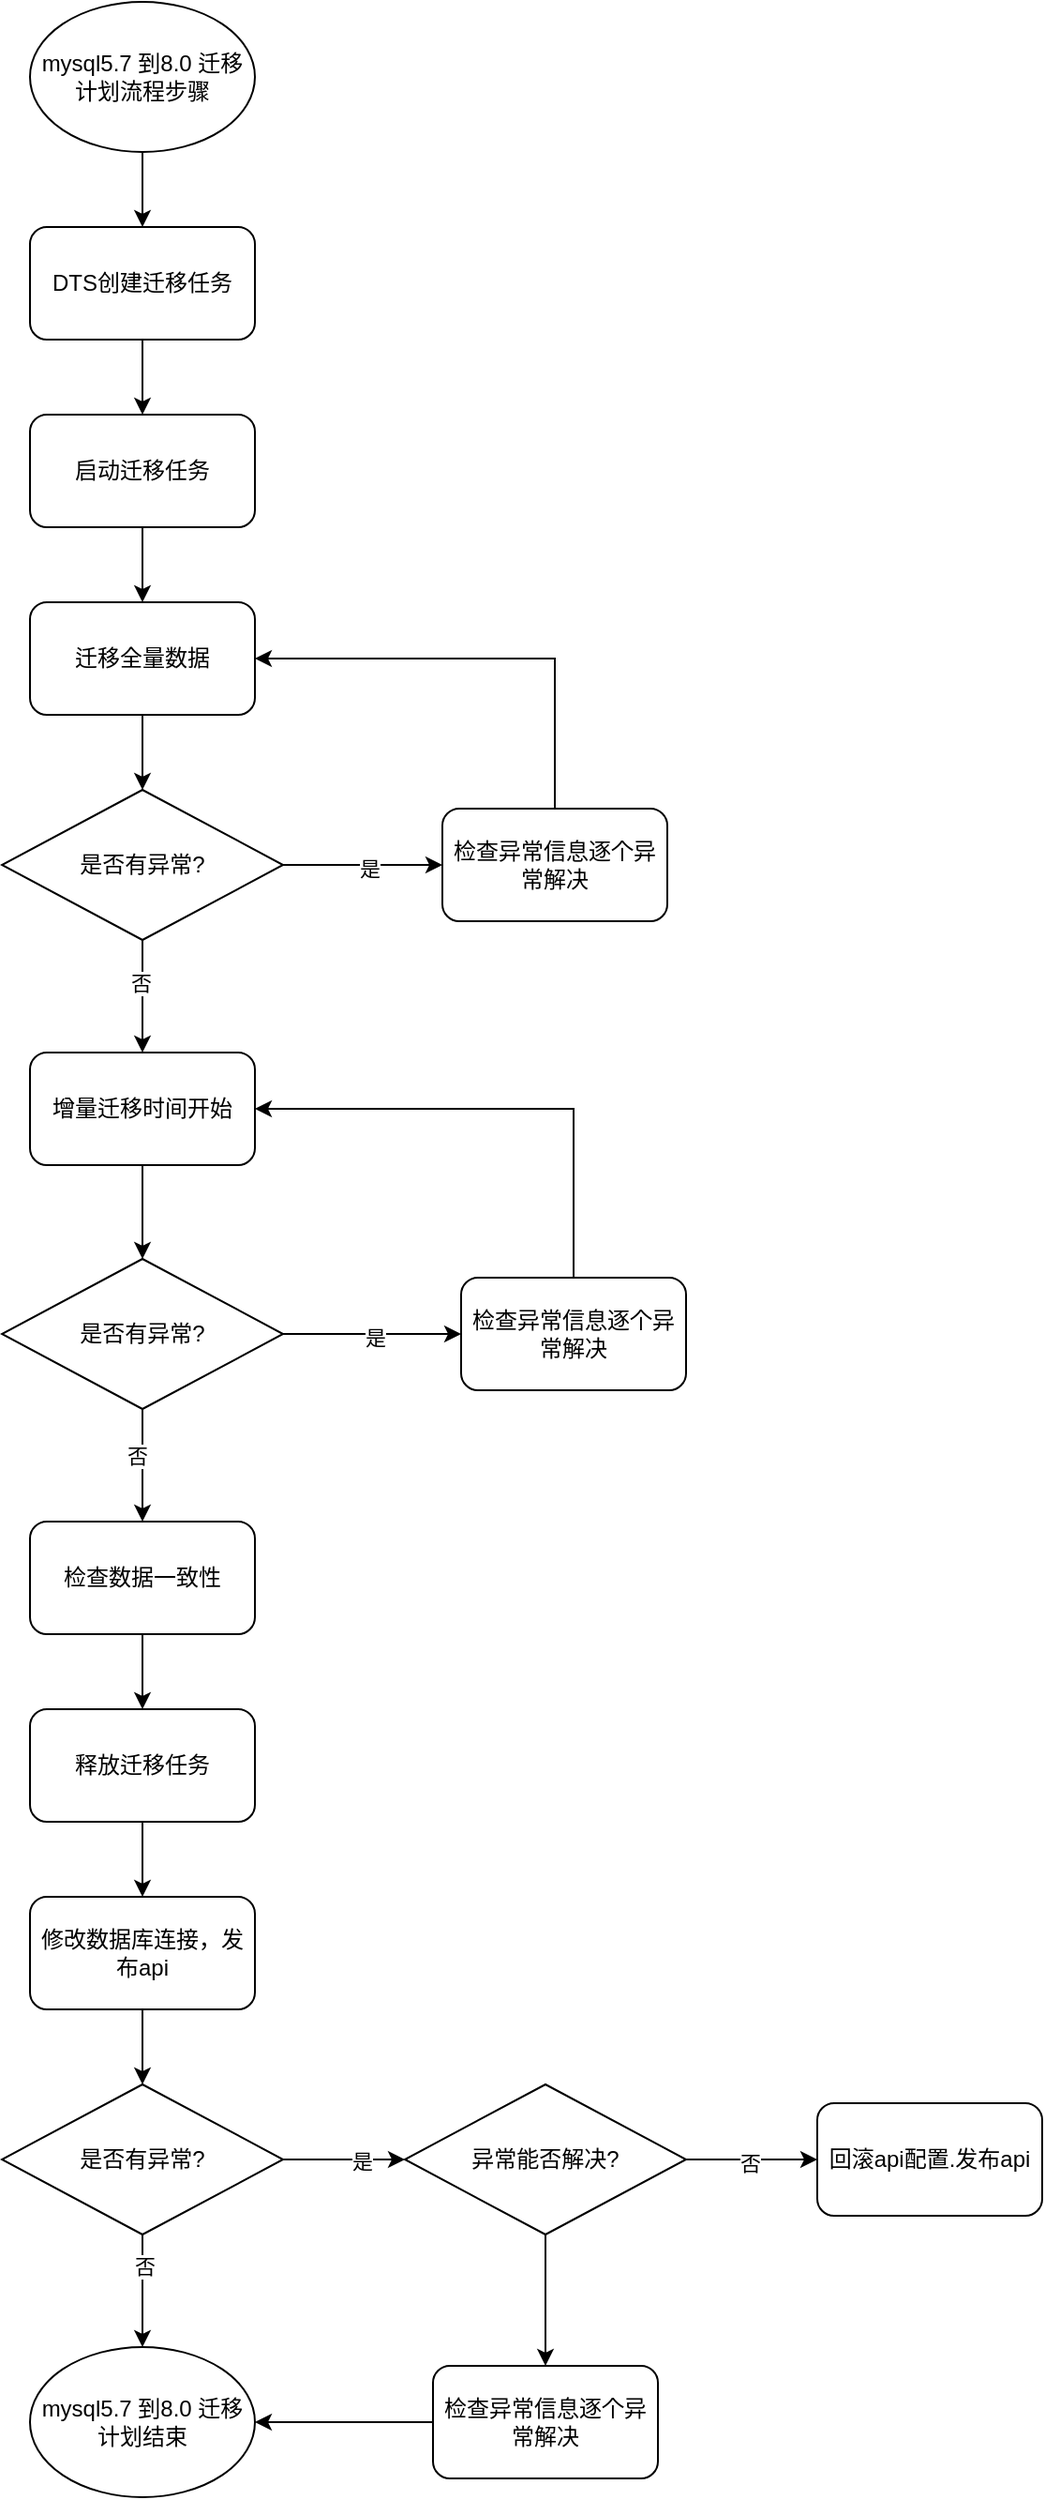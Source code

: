 <mxfile version="23.1.1" type="github">
  <diagram name="第 1 页" id="EISv82q6qKKozphU0Z3M">
    <mxGraphModel dx="1155" dy="1026" grid="1" gridSize="10" guides="1" tooltips="1" connect="1" arrows="1" fold="1" page="0" pageScale="1" pageWidth="827" pageHeight="1169" math="0" shadow="0">
      <root>
        <mxCell id="0" />
        <mxCell id="1" parent="0" />
        <mxCell id="MeYun6L2m2bf5LSQbMc_-10" style="edgeStyle=orthogonalEdgeStyle;rounded=0;orthogonalLoop=1;jettySize=auto;html=1;" edge="1" parent="1" source="MeYun6L2m2bf5LSQbMc_-1" target="MeYun6L2m2bf5LSQbMc_-2">
          <mxGeometry relative="1" as="geometry" />
        </mxCell>
        <mxCell id="MeYun6L2m2bf5LSQbMc_-1" value="mysql5.7 到8.0 迁移计划流程步骤" style="ellipse;whiteSpace=wrap;html=1;" vertex="1" parent="1">
          <mxGeometry x="100" y="-10" width="120" height="80" as="geometry" />
        </mxCell>
        <mxCell id="MeYun6L2m2bf5LSQbMc_-11" style="edgeStyle=orthogonalEdgeStyle;rounded=0;orthogonalLoop=1;jettySize=auto;html=1;" edge="1" parent="1" source="MeYun6L2m2bf5LSQbMc_-2" target="MeYun6L2m2bf5LSQbMc_-3">
          <mxGeometry relative="1" as="geometry" />
        </mxCell>
        <mxCell id="MeYun6L2m2bf5LSQbMc_-2" value="DTS创建迁移任务" style="rounded=1;whiteSpace=wrap;html=1;" vertex="1" parent="1">
          <mxGeometry x="100" y="110" width="120" height="60" as="geometry" />
        </mxCell>
        <mxCell id="MeYun6L2m2bf5LSQbMc_-12" style="edgeStyle=orthogonalEdgeStyle;rounded=0;orthogonalLoop=1;jettySize=auto;html=1;entryX=0.5;entryY=0;entryDx=0;entryDy=0;" edge="1" parent="1" source="MeYun6L2m2bf5LSQbMc_-3" target="MeYun6L2m2bf5LSQbMc_-4">
          <mxGeometry relative="1" as="geometry" />
        </mxCell>
        <mxCell id="MeYun6L2m2bf5LSQbMc_-3" value="启动迁移任务" style="rounded=1;whiteSpace=wrap;html=1;" vertex="1" parent="1">
          <mxGeometry x="100" y="210" width="120" height="60" as="geometry" />
        </mxCell>
        <mxCell id="MeYun6L2m2bf5LSQbMc_-13" style="edgeStyle=orthogonalEdgeStyle;rounded=0;orthogonalLoop=1;jettySize=auto;html=1;" edge="1" parent="1" source="MeYun6L2m2bf5LSQbMc_-4" target="MeYun6L2m2bf5LSQbMc_-18">
          <mxGeometry relative="1" as="geometry" />
        </mxCell>
        <mxCell id="MeYun6L2m2bf5LSQbMc_-4" value="迁移全量数据" style="rounded=1;whiteSpace=wrap;html=1;" vertex="1" parent="1">
          <mxGeometry x="100" y="310" width="120" height="60" as="geometry" />
        </mxCell>
        <mxCell id="MeYun6L2m2bf5LSQbMc_-14" style="edgeStyle=orthogonalEdgeStyle;rounded=0;orthogonalLoop=1;jettySize=auto;html=1;entryX=0.5;entryY=0;entryDx=0;entryDy=0;" edge="1" parent="1" source="MeYun6L2m2bf5LSQbMc_-5" target="MeYun6L2m2bf5LSQbMc_-20">
          <mxGeometry relative="1" as="geometry" />
        </mxCell>
        <mxCell id="MeYun6L2m2bf5LSQbMc_-5" value="增量迁移时间开始" style="rounded=1;whiteSpace=wrap;html=1;" vertex="1" parent="1">
          <mxGeometry x="100" y="550" width="120" height="60" as="geometry" />
        </mxCell>
        <mxCell id="MeYun6L2m2bf5LSQbMc_-15" style="edgeStyle=orthogonalEdgeStyle;rounded=0;orthogonalLoop=1;jettySize=auto;html=1;entryX=0.5;entryY=0;entryDx=0;entryDy=0;" edge="1" parent="1" source="MeYun6L2m2bf5LSQbMc_-6" target="MeYun6L2m2bf5LSQbMc_-7">
          <mxGeometry relative="1" as="geometry" />
        </mxCell>
        <mxCell id="MeYun6L2m2bf5LSQbMc_-6" value="检查数据一致性" style="rounded=1;whiteSpace=wrap;html=1;" vertex="1" parent="1">
          <mxGeometry x="100" y="800" width="120" height="60" as="geometry" />
        </mxCell>
        <mxCell id="MeYun6L2m2bf5LSQbMc_-38" style="edgeStyle=orthogonalEdgeStyle;rounded=0;orthogonalLoop=1;jettySize=auto;html=1;" edge="1" parent="1" source="MeYun6L2m2bf5LSQbMc_-7" target="MeYun6L2m2bf5LSQbMc_-9">
          <mxGeometry relative="1" as="geometry" />
        </mxCell>
        <mxCell id="MeYun6L2m2bf5LSQbMc_-7" value="释放迁移任务" style="rounded=1;whiteSpace=wrap;html=1;" vertex="1" parent="1">
          <mxGeometry x="100" y="900" width="120" height="60" as="geometry" />
        </mxCell>
        <mxCell id="MeYun6L2m2bf5LSQbMc_-40" style="edgeStyle=orthogonalEdgeStyle;rounded=0;orthogonalLoop=1;jettySize=auto;html=1;" edge="1" parent="1" source="MeYun6L2m2bf5LSQbMc_-9" target="MeYun6L2m2bf5LSQbMc_-39">
          <mxGeometry relative="1" as="geometry" />
        </mxCell>
        <mxCell id="MeYun6L2m2bf5LSQbMc_-9" value="修改数据库连接，发布api" style="rounded=1;whiteSpace=wrap;html=1;" vertex="1" parent="1">
          <mxGeometry x="100" y="1000" width="120" height="60" as="geometry" />
        </mxCell>
        <mxCell id="MeYun6L2m2bf5LSQbMc_-19" style="edgeStyle=orthogonalEdgeStyle;rounded=0;orthogonalLoop=1;jettySize=auto;html=1;" edge="1" parent="1" source="MeYun6L2m2bf5LSQbMc_-18" target="MeYun6L2m2bf5LSQbMc_-5">
          <mxGeometry relative="1" as="geometry">
            <Array as="points">
              <mxPoint x="160" y="530" />
              <mxPoint x="160" y="530" />
            </Array>
          </mxGeometry>
        </mxCell>
        <mxCell id="MeYun6L2m2bf5LSQbMc_-22" value="否" style="edgeLabel;html=1;align=center;verticalAlign=middle;resizable=0;points=[];" vertex="1" connectable="0" parent="MeYun6L2m2bf5LSQbMc_-19">
          <mxGeometry x="-0.228" y="-1" relative="1" as="geometry">
            <mxPoint as="offset" />
          </mxGeometry>
        </mxCell>
        <mxCell id="MeYun6L2m2bf5LSQbMc_-24" style="edgeStyle=orthogonalEdgeStyle;rounded=0;orthogonalLoop=1;jettySize=auto;html=1;" edge="1" parent="1" source="MeYun6L2m2bf5LSQbMc_-18" target="MeYun6L2m2bf5LSQbMc_-25">
          <mxGeometry relative="1" as="geometry">
            <mxPoint x="310" y="470" as="targetPoint" />
          </mxGeometry>
        </mxCell>
        <mxCell id="MeYun6L2m2bf5LSQbMc_-28" value="是" style="edgeLabel;html=1;align=center;verticalAlign=middle;resizable=0;points=[];" vertex="1" connectable="0" parent="MeYun6L2m2bf5LSQbMc_-24">
          <mxGeometry x="0.072" y="-2" relative="1" as="geometry">
            <mxPoint as="offset" />
          </mxGeometry>
        </mxCell>
        <mxCell id="MeYun6L2m2bf5LSQbMc_-18" value="是否有异常?" style="rhombus;whiteSpace=wrap;html=1;" vertex="1" parent="1">
          <mxGeometry x="85" y="410" width="150" height="80" as="geometry" />
        </mxCell>
        <mxCell id="MeYun6L2m2bf5LSQbMc_-21" style="edgeStyle=orthogonalEdgeStyle;rounded=0;orthogonalLoop=1;jettySize=auto;html=1;" edge="1" parent="1" source="MeYun6L2m2bf5LSQbMc_-20" target="MeYun6L2m2bf5LSQbMc_-6">
          <mxGeometry relative="1" as="geometry" />
        </mxCell>
        <mxCell id="MeYun6L2m2bf5LSQbMc_-23" value="否" style="edgeLabel;html=1;align=center;verticalAlign=middle;resizable=0;points=[];" vertex="1" connectable="0" parent="MeYun6L2m2bf5LSQbMc_-21">
          <mxGeometry x="-0.184" y="-3" relative="1" as="geometry">
            <mxPoint as="offset" />
          </mxGeometry>
        </mxCell>
        <mxCell id="MeYun6L2m2bf5LSQbMc_-30" style="edgeStyle=orthogonalEdgeStyle;rounded=0;orthogonalLoop=1;jettySize=auto;html=1;" edge="1" parent="1" source="MeYun6L2m2bf5LSQbMc_-20" target="MeYun6L2m2bf5LSQbMc_-29">
          <mxGeometry relative="1" as="geometry" />
        </mxCell>
        <mxCell id="MeYun6L2m2bf5LSQbMc_-32" value="是" style="edgeLabel;html=1;align=center;verticalAlign=middle;resizable=0;points=[];" vertex="1" connectable="0" parent="MeYun6L2m2bf5LSQbMc_-30">
          <mxGeometry x="0.032" y="-2" relative="1" as="geometry">
            <mxPoint as="offset" />
          </mxGeometry>
        </mxCell>
        <mxCell id="MeYun6L2m2bf5LSQbMc_-20" value="是否有异常?" style="rhombus;whiteSpace=wrap;html=1;" vertex="1" parent="1">
          <mxGeometry x="85" y="660" width="150" height="80" as="geometry" />
        </mxCell>
        <mxCell id="MeYun6L2m2bf5LSQbMc_-35" style="edgeStyle=orthogonalEdgeStyle;rounded=0;orthogonalLoop=1;jettySize=auto;html=1;entryX=1;entryY=0.5;entryDx=0;entryDy=0;" edge="1" parent="1" source="MeYun6L2m2bf5LSQbMc_-25" target="MeYun6L2m2bf5LSQbMc_-4">
          <mxGeometry relative="1" as="geometry">
            <Array as="points">
              <mxPoint x="380" y="340" />
            </Array>
          </mxGeometry>
        </mxCell>
        <mxCell id="MeYun6L2m2bf5LSQbMc_-25" value="检查异常信息逐个异常解决" style="rounded=1;whiteSpace=wrap;html=1;" vertex="1" parent="1">
          <mxGeometry x="320" y="420" width="120" height="60" as="geometry" />
        </mxCell>
        <mxCell id="MeYun6L2m2bf5LSQbMc_-33" style="edgeStyle=orthogonalEdgeStyle;rounded=0;orthogonalLoop=1;jettySize=auto;html=1;entryX=1;entryY=0.5;entryDx=0;entryDy=0;" edge="1" parent="1" source="MeYun6L2m2bf5LSQbMc_-29" target="MeYun6L2m2bf5LSQbMc_-5">
          <mxGeometry relative="1" as="geometry">
            <Array as="points">
              <mxPoint x="390" y="580" />
            </Array>
          </mxGeometry>
        </mxCell>
        <mxCell id="MeYun6L2m2bf5LSQbMc_-29" value="检查异常信息逐个异常解决" style="rounded=1;whiteSpace=wrap;html=1;" vertex="1" parent="1">
          <mxGeometry x="330" y="670" width="120" height="60" as="geometry" />
        </mxCell>
        <mxCell id="MeYun6L2m2bf5LSQbMc_-36" value="mysql5.7 到8.0 迁移计划结束" style="ellipse;whiteSpace=wrap;html=1;" vertex="1" parent="1">
          <mxGeometry x="100" y="1240" width="120" height="80" as="geometry" />
        </mxCell>
        <mxCell id="MeYun6L2m2bf5LSQbMc_-45" style="edgeStyle=orthogonalEdgeStyle;rounded=0;orthogonalLoop=1;jettySize=auto;html=1;" edge="1" parent="1" source="MeYun6L2m2bf5LSQbMc_-39" target="MeYun6L2m2bf5LSQbMc_-36">
          <mxGeometry relative="1" as="geometry" />
        </mxCell>
        <mxCell id="MeYun6L2m2bf5LSQbMc_-46" value="否" style="edgeLabel;html=1;align=center;verticalAlign=middle;resizable=0;points=[];" vertex="1" connectable="0" parent="MeYun6L2m2bf5LSQbMc_-45">
          <mxGeometry x="-0.433" y="1" relative="1" as="geometry">
            <mxPoint as="offset" />
          </mxGeometry>
        </mxCell>
        <mxCell id="MeYun6L2m2bf5LSQbMc_-47" style="edgeStyle=orthogonalEdgeStyle;rounded=0;orthogonalLoop=1;jettySize=auto;html=1;" edge="1" parent="1" source="MeYun6L2m2bf5LSQbMc_-39">
          <mxGeometry relative="1" as="geometry">
            <mxPoint x="300" y="1140" as="targetPoint" />
          </mxGeometry>
        </mxCell>
        <mxCell id="MeYun6L2m2bf5LSQbMc_-50" value="是" style="edgeLabel;html=1;align=center;verticalAlign=middle;resizable=0;points=[];" vertex="1" connectable="0" parent="MeYun6L2m2bf5LSQbMc_-47">
          <mxGeometry x="0.287" relative="1" as="geometry">
            <mxPoint as="offset" />
          </mxGeometry>
        </mxCell>
        <mxCell id="MeYun6L2m2bf5LSQbMc_-39" value="是否有异常?" style="rhombus;whiteSpace=wrap;html=1;" vertex="1" parent="1">
          <mxGeometry x="85" y="1100" width="150" height="80" as="geometry" />
        </mxCell>
        <mxCell id="MeYun6L2m2bf5LSQbMc_-53" style="edgeStyle=orthogonalEdgeStyle;rounded=0;orthogonalLoop=1;jettySize=auto;html=1;entryX=0;entryY=0.5;entryDx=0;entryDy=0;" edge="1" parent="1" source="MeYun6L2m2bf5LSQbMc_-51" target="MeYun6L2m2bf5LSQbMc_-52">
          <mxGeometry relative="1" as="geometry" />
        </mxCell>
        <mxCell id="MeYun6L2m2bf5LSQbMc_-54" value="否" style="edgeLabel;html=1;align=center;verticalAlign=middle;resizable=0;points=[];" vertex="1" connectable="0" parent="MeYun6L2m2bf5LSQbMc_-53">
          <mxGeometry x="-0.024" y="-2" relative="1" as="geometry">
            <mxPoint as="offset" />
          </mxGeometry>
        </mxCell>
        <mxCell id="MeYun6L2m2bf5LSQbMc_-57" style="edgeStyle=orthogonalEdgeStyle;rounded=0;orthogonalLoop=1;jettySize=auto;html=1;" edge="1" parent="1" source="MeYun6L2m2bf5LSQbMc_-51" target="MeYun6L2m2bf5LSQbMc_-56">
          <mxGeometry relative="1" as="geometry" />
        </mxCell>
        <mxCell id="MeYun6L2m2bf5LSQbMc_-51" value="异常能否解决?" style="rhombus;whiteSpace=wrap;html=1;" vertex="1" parent="1">
          <mxGeometry x="300" y="1100" width="150" height="80" as="geometry" />
        </mxCell>
        <mxCell id="MeYun6L2m2bf5LSQbMc_-52" value="回滚api配置.发布api" style="rounded=1;whiteSpace=wrap;html=1;" vertex="1" parent="1">
          <mxGeometry x="520" y="1110" width="120" height="60" as="geometry" />
        </mxCell>
        <mxCell id="MeYun6L2m2bf5LSQbMc_-58" style="edgeStyle=orthogonalEdgeStyle;rounded=0;orthogonalLoop=1;jettySize=auto;html=1;entryX=1;entryY=0.5;entryDx=0;entryDy=0;" edge="1" parent="1" source="MeYun6L2m2bf5LSQbMc_-56" target="MeYun6L2m2bf5LSQbMc_-36">
          <mxGeometry relative="1" as="geometry" />
        </mxCell>
        <mxCell id="MeYun6L2m2bf5LSQbMc_-56" value="检查异常信息逐个异常解决" style="rounded=1;whiteSpace=wrap;html=1;" vertex="1" parent="1">
          <mxGeometry x="315" y="1250" width="120" height="60" as="geometry" />
        </mxCell>
      </root>
    </mxGraphModel>
  </diagram>
</mxfile>
